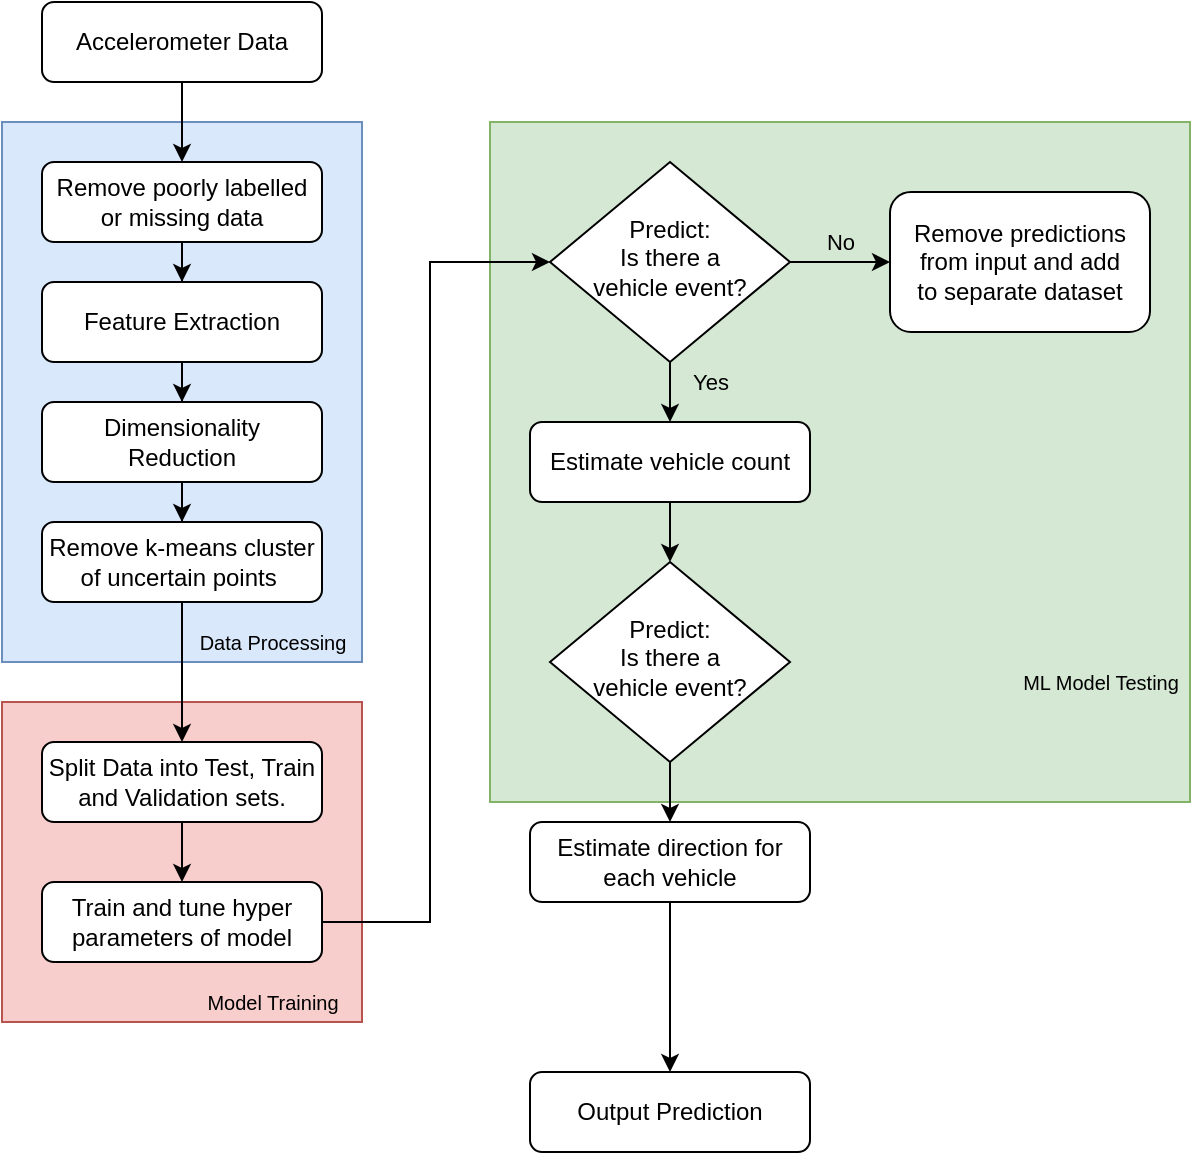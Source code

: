 <mxfile version="16.6.1" type="device"><diagram id="C5RBs43oDa-KdzZeNtuy" name="Page-1"><mxGraphModel dx="951" dy="553" grid="1" gridSize="10" guides="1" tooltips="1" connect="1" arrows="1" fold="1" page="1" pageScale="1" pageWidth="827" pageHeight="1169" math="0" shadow="0"><root><mxCell id="WIyWlLk6GJQsqaUBKTNV-0"/><mxCell id="WIyWlLk6GJQsqaUBKTNV-1" parent="WIyWlLk6GJQsqaUBKTNV-0"/><mxCell id="TkYjFZlq6wPHRs2-4kBu-29" value="" style="whiteSpace=wrap;html=1;fillColor=#f8cecc;strokeColor=#b85450;" parent="WIyWlLk6GJQsqaUBKTNV-1" vertex="1"><mxGeometry x="34" y="380" width="180" height="160" as="geometry"/></mxCell><mxCell id="TkYjFZlq6wPHRs2-4kBu-13" value="" style="whiteSpace=wrap;html=1;fillColor=#d5e8d4;strokeColor=#82b366;" parent="WIyWlLk6GJQsqaUBKTNV-1" vertex="1"><mxGeometry x="278" y="90" width="350" height="340" as="geometry"/></mxCell><mxCell id="TkYjFZlq6wPHRs2-4kBu-3" value="" style="whiteSpace=wrap;html=1;fillColor=#dae8fc;strokeColor=#6c8ebf;" parent="WIyWlLk6GJQsqaUBKTNV-1" vertex="1"><mxGeometry x="34" y="90" width="180" height="270" as="geometry"/></mxCell><mxCell id="TkYjFZlq6wPHRs2-4kBu-16" value="" style="edgeStyle=orthogonalEdgeStyle;rounded=0;orthogonalLoop=1;jettySize=auto;html=1;fontSize=10;endArrow=classic;endFill=1;" parent="WIyWlLk6GJQsqaUBKTNV-1" source="WIyWlLk6GJQsqaUBKTNV-3" target="TkYjFZlq6wPHRs2-4kBu-15" edge="1"><mxGeometry relative="1" as="geometry"/></mxCell><mxCell id="WIyWlLk6GJQsqaUBKTNV-3" value="Feature Extraction" style="rounded=1;whiteSpace=wrap;html=1;fontSize=12;glass=0;strokeWidth=1;shadow=0;" parent="WIyWlLk6GJQsqaUBKTNV-1" vertex="1"><mxGeometry x="54" y="170" width="140" height="40" as="geometry"/></mxCell><mxCell id="WIyWlLk6GJQsqaUBKTNV-4" value="Yes" style="rounded=0;html=1;jettySize=auto;orthogonalLoop=1;fontSize=11;endArrow=classic;endFill=1;endSize=6;strokeWidth=1;shadow=0;labelBackgroundColor=none;edgeStyle=orthogonalEdgeStyle;entryX=0.5;entryY=0;entryDx=0;entryDy=0;" parent="WIyWlLk6GJQsqaUBKTNV-1" source="WIyWlLk6GJQsqaUBKTNV-6" target="TkYjFZlq6wPHRs2-4kBu-1" edge="1"><mxGeometry x="0.2" y="20" relative="1" as="geometry"><mxPoint as="offset"/><mxPoint x="368" y="240" as="targetPoint"/></mxGeometry></mxCell><mxCell id="WIyWlLk6GJQsqaUBKTNV-5" value="No" style="edgeStyle=orthogonalEdgeStyle;rounded=0;html=1;jettySize=auto;orthogonalLoop=1;fontSize=11;endArrow=classic;endFill=1;endSize=6;strokeWidth=1;shadow=0;labelBackgroundColor=none;" parent="WIyWlLk6GJQsqaUBKTNV-1" source="WIyWlLk6GJQsqaUBKTNV-6" target="WIyWlLk6GJQsqaUBKTNV-7" edge="1"><mxGeometry y="10" relative="1" as="geometry"><mxPoint as="offset"/></mxGeometry></mxCell><mxCell id="WIyWlLk6GJQsqaUBKTNV-6" value="Predict:&lt;br&gt;Is there a&lt;br&gt;vehicle event?" style="rhombus;whiteSpace=wrap;html=1;shadow=0;fontFamily=Helvetica;fontSize=12;align=center;strokeWidth=1;spacing=6;spacingTop=-4;" parent="WIyWlLk6GJQsqaUBKTNV-1" vertex="1"><mxGeometry x="308" y="110" width="120" height="100" as="geometry"/></mxCell><mxCell id="WIyWlLk6GJQsqaUBKTNV-7" value="Remove predictions from input and add&lt;br&gt;to separate dataset" style="rounded=1;whiteSpace=wrap;html=1;fontSize=12;glass=0;strokeWidth=1;shadow=0;" parent="WIyWlLk6GJQsqaUBKTNV-1" vertex="1"><mxGeometry x="478" y="125" width="130" height="70" as="geometry"/></mxCell><mxCell id="TkYjFZlq6wPHRs2-4kBu-20" value="" style="edgeStyle=orthogonalEdgeStyle;rounded=0;orthogonalLoop=1;jettySize=auto;html=1;fontSize=10;endArrow=classic;endFill=1;" parent="WIyWlLk6GJQsqaUBKTNV-1" source="WIyWlLk6GJQsqaUBKTNV-11" target="TkYjFZlq6wPHRs2-4kBu-19" edge="1"><mxGeometry relative="1" as="geometry"/></mxCell><mxCell id="WIyWlLk6GJQsqaUBKTNV-11" value="Estimate direction for each vehicle" style="rounded=1;whiteSpace=wrap;html=1;fontSize=12;glass=0;strokeWidth=1;shadow=0;" parent="WIyWlLk6GJQsqaUBKTNV-1" vertex="1"><mxGeometry x="298" y="440" width="140" height="40" as="geometry"/></mxCell><mxCell id="eCl4qWYEKD_0s03l4mDg-1" value="" style="edgeStyle=orthogonalEdgeStyle;rounded=0;orthogonalLoop=1;jettySize=auto;html=1;endSize=6;" edge="1" parent="WIyWlLk6GJQsqaUBKTNV-1" source="TkYjFZlq6wPHRs2-4kBu-1" target="eCl4qWYEKD_0s03l4mDg-0"><mxGeometry relative="1" as="geometry"/></mxCell><mxCell id="TkYjFZlq6wPHRs2-4kBu-1" value="Estimate vehicle count" style="rounded=1;whiteSpace=wrap;html=1;fontSize=12;glass=0;strokeWidth=1;shadow=0;" parent="WIyWlLk6GJQsqaUBKTNV-1" vertex="1"><mxGeometry x="298" y="240" width="140" height="40" as="geometry"/></mxCell><mxCell id="TkYjFZlq6wPHRs2-4kBu-7" value="" style="edgeStyle=orthogonalEdgeStyle;rounded=0;orthogonalLoop=1;jettySize=auto;html=1;" parent="WIyWlLk6GJQsqaUBKTNV-1" source="TkYjFZlq6wPHRs2-4kBu-2" target="TkYjFZlq6wPHRs2-4kBu-6" edge="1"><mxGeometry relative="1" as="geometry"/></mxCell><mxCell id="TkYjFZlq6wPHRs2-4kBu-2" value="Accelerometer Data" style="rounded=1;whiteSpace=wrap;html=1;fontSize=12;glass=0;strokeWidth=1;shadow=0;" parent="WIyWlLk6GJQsqaUBKTNV-1" vertex="1"><mxGeometry x="54" y="30" width="140" height="40" as="geometry"/></mxCell><mxCell id="TkYjFZlq6wPHRs2-4kBu-8" value="" style="edgeStyle=orthogonalEdgeStyle;rounded=0;orthogonalLoop=1;jettySize=auto;html=1;" parent="WIyWlLk6GJQsqaUBKTNV-1" source="TkYjFZlq6wPHRs2-4kBu-6" target="WIyWlLk6GJQsqaUBKTNV-3" edge="1"><mxGeometry relative="1" as="geometry"/></mxCell><mxCell id="TkYjFZlq6wPHRs2-4kBu-6" value="Remove poorly labelled or missing data" style="rounded=1;whiteSpace=wrap;html=1;fontSize=12;glass=0;strokeWidth=1;shadow=0;" parent="WIyWlLk6GJQsqaUBKTNV-1" vertex="1"><mxGeometry x="54" y="110" width="140" height="40" as="geometry"/></mxCell><mxCell id="TkYjFZlq6wPHRs2-4kBu-12" value="&lt;font style=&quot;font-size: 10px&quot;&gt;Data Processing&lt;/font&gt;" style="text;html=1;align=center;verticalAlign=middle;resizable=0;points=[];autosize=1;strokeColor=none;fillColor=none;" parent="WIyWlLk6GJQsqaUBKTNV-1" vertex="1"><mxGeometry x="124" y="340" width="90" height="20" as="geometry"/></mxCell><mxCell id="TkYjFZlq6wPHRs2-4kBu-14" value="&lt;font style=&quot;font-size: 10px&quot;&gt;ML Model Testing&lt;/font&gt;" style="text;html=1;align=center;verticalAlign=middle;resizable=0;points=[];autosize=1;strokeColor=none;fillColor=none;" parent="WIyWlLk6GJQsqaUBKTNV-1" vertex="1"><mxGeometry x="538" y="360" width="90" height="20" as="geometry"/></mxCell><mxCell id="TkYjFZlq6wPHRs2-4kBu-21" value="" style="edgeStyle=orthogonalEdgeStyle;rounded=0;orthogonalLoop=1;jettySize=auto;html=1;fontSize=10;endArrow=classic;endFill=1;" parent="WIyWlLk6GJQsqaUBKTNV-1" source="TkYjFZlq6wPHRs2-4kBu-15" target="TkYjFZlq6wPHRs2-4kBu-18" edge="1"><mxGeometry relative="1" as="geometry"/></mxCell><mxCell id="TkYjFZlq6wPHRs2-4kBu-15" value="Dimensionality&lt;br&gt;Reduction" style="rounded=1;whiteSpace=wrap;html=1;fontSize=12;glass=0;strokeWidth=1;shadow=0;" parent="WIyWlLk6GJQsqaUBKTNV-1" vertex="1"><mxGeometry x="54" y="230" width="140" height="40" as="geometry"/></mxCell><mxCell id="TkYjFZlq6wPHRs2-4kBu-27" value="" style="edgeStyle=orthogonalEdgeStyle;rounded=0;orthogonalLoop=1;jettySize=auto;html=1;fontSize=10;endArrow=classic;endFill=1;" parent="WIyWlLk6GJQsqaUBKTNV-1" source="TkYjFZlq6wPHRs2-4kBu-18" target="TkYjFZlq6wPHRs2-4kBu-25" edge="1"><mxGeometry relative="1" as="geometry"/></mxCell><mxCell id="TkYjFZlq6wPHRs2-4kBu-18" value="Remove k-means cluster&lt;br&gt;of uncertain points&amp;nbsp;" style="rounded=1;whiteSpace=wrap;html=1;fontSize=12;glass=0;strokeWidth=1;shadow=0;" parent="WIyWlLk6GJQsqaUBKTNV-1" vertex="1"><mxGeometry x="54" y="290" width="140" height="40" as="geometry"/></mxCell><mxCell id="TkYjFZlq6wPHRs2-4kBu-19" value="Output Prediction" style="whiteSpace=wrap;html=1;rounded=1;glass=0;strokeWidth=1;shadow=0;" parent="WIyWlLk6GJQsqaUBKTNV-1" vertex="1"><mxGeometry x="298" y="565" width="140" height="40" as="geometry"/></mxCell><mxCell id="TkYjFZlq6wPHRs2-4kBu-23" value="" style="rounded=0;html=1;jettySize=auto;orthogonalLoop=1;fontSize=11;endArrow=classic;endFill=1;endSize=6;strokeWidth=1;shadow=0;labelBackgroundColor=none;edgeStyle=orthogonalEdgeStyle;exitX=0.5;exitY=1;exitDx=0;exitDy=0;" parent="WIyWlLk6GJQsqaUBKTNV-1" source="TkYjFZlq6wPHRs2-4kBu-25" target="TkYjFZlq6wPHRs2-4kBu-24" edge="1"><mxGeometry x="0.333" y="20" relative="1" as="geometry"><mxPoint as="offset"/><mxPoint x="124" y="480" as="sourcePoint"/></mxGeometry></mxCell><mxCell id="TkYjFZlq6wPHRs2-4kBu-28" value="" style="edgeStyle=orthogonalEdgeStyle;rounded=0;orthogonalLoop=1;jettySize=auto;html=1;fontSize=10;endArrow=classic;endFill=1;" parent="WIyWlLk6GJQsqaUBKTNV-1" source="TkYjFZlq6wPHRs2-4kBu-24" target="WIyWlLk6GJQsqaUBKTNV-6" edge="1"><mxGeometry relative="1" as="geometry"><Array as="points"><mxPoint x="248" y="490"/><mxPoint x="248" y="160"/></Array></mxGeometry></mxCell><mxCell id="TkYjFZlq6wPHRs2-4kBu-24" value="Train and tune hyper parameters of model" style="rounded=1;whiteSpace=wrap;html=1;fontSize=12;glass=0;strokeWidth=1;shadow=0;" parent="WIyWlLk6GJQsqaUBKTNV-1" vertex="1"><mxGeometry x="54" y="470" width="140" height="40" as="geometry"/></mxCell><mxCell id="TkYjFZlq6wPHRs2-4kBu-25" value="Split Data into Test, Train and Validation sets." style="rounded=1;whiteSpace=wrap;html=1;fontSize=12;glass=0;strokeWidth=1;shadow=0;" parent="WIyWlLk6GJQsqaUBKTNV-1" vertex="1"><mxGeometry x="54" y="400" width="140" height="40" as="geometry"/></mxCell><mxCell id="TkYjFZlq6wPHRs2-4kBu-30" value="&lt;font style=&quot;font-size: 10px&quot;&gt;Model Training&lt;/font&gt;" style="text;html=1;align=center;verticalAlign=middle;resizable=0;points=[];autosize=1;strokeColor=none;fillColor=none;" parent="WIyWlLk6GJQsqaUBKTNV-1" vertex="1"><mxGeometry x="129" y="520" width="80" height="20" as="geometry"/></mxCell><mxCell id="eCl4qWYEKD_0s03l4mDg-2" value="" style="edgeStyle=orthogonalEdgeStyle;rounded=0;orthogonalLoop=1;jettySize=auto;html=1;endSize=6;" edge="1" parent="WIyWlLk6GJQsqaUBKTNV-1" source="eCl4qWYEKD_0s03l4mDg-0" target="WIyWlLk6GJQsqaUBKTNV-11"><mxGeometry relative="1" as="geometry"/></mxCell><mxCell id="eCl4qWYEKD_0s03l4mDg-0" value="Predict:&lt;br&gt;Is there a&lt;br&gt;vehicle event?" style="rhombus;whiteSpace=wrap;html=1;shadow=0;fontFamily=Helvetica;fontSize=12;align=center;strokeWidth=1;spacing=6;spacingTop=-4;" vertex="1" parent="WIyWlLk6GJQsqaUBKTNV-1"><mxGeometry x="308" y="310" width="120" height="100" as="geometry"/></mxCell></root></mxGraphModel></diagram></mxfile>